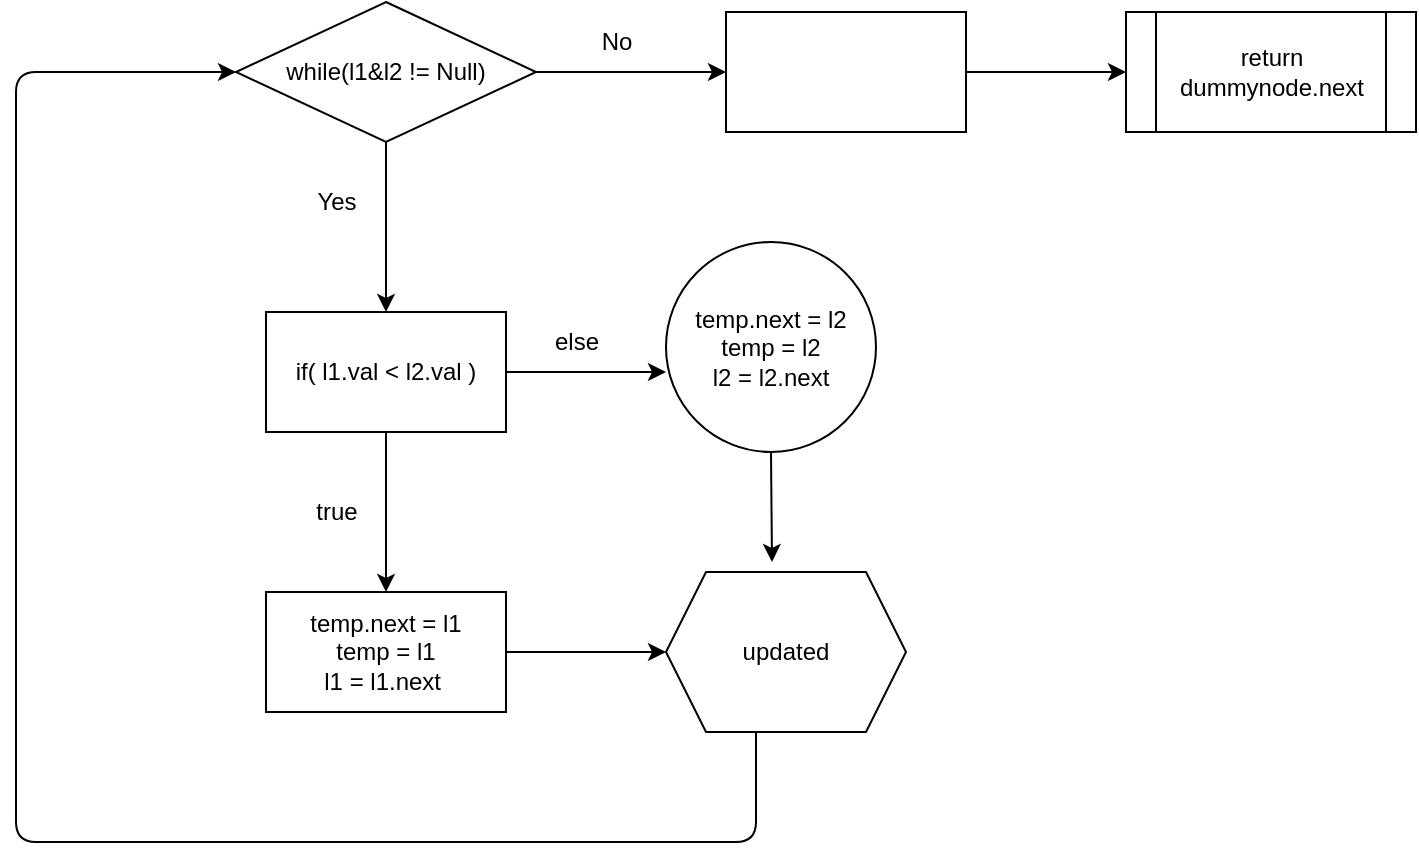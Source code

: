 <mxfile>
    <diagram id="2S_S5YxmfJljePk9Si14" name="Page-1">
        <mxGraphModel dx="526" dy="427" grid="1" gridSize="10" guides="1" tooltips="1" connect="1" arrows="1" fold="1" page="1" pageScale="1" pageWidth="850" pageHeight="1100" math="0" shadow="0">
            <root>
                <mxCell id="0"/>
                <mxCell id="1" parent="0"/>
                <mxCell id="4" value="" style="edgeStyle=none;html=1;" edge="1" parent="1" source="2" target="3">
                    <mxGeometry relative="1" as="geometry"/>
                </mxCell>
                <mxCell id="6" value="" style="edgeStyle=none;html=1;" edge="1" parent="1" source="2" target="5">
                    <mxGeometry relative="1" as="geometry"/>
                </mxCell>
                <mxCell id="2" value="while(l1&amp;amp;l2 != Null)" style="rhombus;whiteSpace=wrap;html=1;" vertex="1" parent="1">
                    <mxGeometry x="210" y="80" width="150" height="70" as="geometry"/>
                </mxCell>
                <mxCell id="10" value="" style="edgeStyle=none;html=1;" edge="1" parent="1" source="3">
                    <mxGeometry relative="1" as="geometry">
                        <mxPoint x="425" y="265" as="targetPoint"/>
                    </mxGeometry>
                </mxCell>
                <mxCell id="16" value="" style="edgeStyle=none;html=1;" edge="1" parent="1" source="3" target="15">
                    <mxGeometry relative="1" as="geometry"/>
                </mxCell>
                <mxCell id="3" value="if( l1.val &amp;lt; l2.val )" style="whiteSpace=wrap;html=1;" vertex="1" parent="1">
                    <mxGeometry x="225" y="235" width="120" height="60" as="geometry"/>
                </mxCell>
                <mxCell id="23" value="" style="edgeStyle=none;html=1;" edge="1" parent="1" source="5" target="22">
                    <mxGeometry relative="1" as="geometry"/>
                </mxCell>
                <mxCell id="5" value="" style="whiteSpace=wrap;html=1;" vertex="1" parent="1">
                    <mxGeometry x="455" y="85" width="120" height="60" as="geometry"/>
                </mxCell>
                <mxCell id="7" value="Yes" style="text;html=1;align=center;verticalAlign=middle;resizable=0;points=[];autosize=1;strokeColor=none;fillColor=none;" vertex="1" parent="1">
                    <mxGeometry x="240" y="165" width="40" height="30" as="geometry"/>
                </mxCell>
                <mxCell id="8" value="No" style="text;html=1;align=center;verticalAlign=middle;resizable=0;points=[];autosize=1;strokeColor=none;fillColor=none;" vertex="1" parent="1">
                    <mxGeometry x="380" y="85" width="40" height="30" as="geometry"/>
                </mxCell>
                <mxCell id="20" style="edgeStyle=none;html=1;exitX=0.5;exitY=1;exitDx=0;exitDy=0;" edge="1" parent="1" source="11">
                    <mxGeometry relative="1" as="geometry">
                        <mxPoint x="478" y="360" as="targetPoint"/>
                    </mxGeometry>
                </mxCell>
                <mxCell id="11" value="temp.next = l2&lt;br&gt;temp = l2&lt;br&gt;l2 = l2.next" style="ellipse;whiteSpace=wrap;html=1;" vertex="1" parent="1">
                    <mxGeometry x="425" y="200" width="105" height="105" as="geometry"/>
                </mxCell>
                <mxCell id="19" value="" style="edgeStyle=none;html=1;" edge="1" parent="1" source="15" target="18">
                    <mxGeometry relative="1" as="geometry"/>
                </mxCell>
                <mxCell id="15" value="temp.next = l1&lt;br&gt;temp = l1&lt;br&gt;l1 = l1.next&amp;nbsp;" style="whiteSpace=wrap;html=1;" vertex="1" parent="1">
                    <mxGeometry x="225" y="375" width="120" height="60" as="geometry"/>
                </mxCell>
                <mxCell id="17" value="else" style="text;html=1;align=center;verticalAlign=middle;resizable=0;points=[];autosize=1;strokeColor=none;fillColor=none;" vertex="1" parent="1">
                    <mxGeometry x="355" y="235" width="50" height="30" as="geometry"/>
                </mxCell>
                <mxCell id="21" style="edgeStyle=none;html=1;exitX=0.375;exitY=1;exitDx=0;exitDy=0;entryX=0;entryY=0.5;entryDx=0;entryDy=0;" edge="1" parent="1" source="18" target="2">
                    <mxGeometry relative="1" as="geometry">
                        <mxPoint x="100" y="110" as="targetPoint"/>
                        <Array as="points">
                            <mxPoint x="470" y="500"/>
                            <mxPoint x="100" y="500"/>
                            <mxPoint x="100" y="300"/>
                            <mxPoint x="100" y="115"/>
                        </Array>
                    </mxGeometry>
                </mxCell>
                <mxCell id="18" value="updated" style="shape=hexagon;perimeter=hexagonPerimeter2;whiteSpace=wrap;html=1;fixedSize=1;" vertex="1" parent="1">
                    <mxGeometry x="425" y="365" width="120" height="80" as="geometry"/>
                </mxCell>
                <mxCell id="22" value="return dummynode.next" style="shape=process;whiteSpace=wrap;html=1;backgroundOutline=1;" vertex="1" parent="1">
                    <mxGeometry x="655" y="85" width="145" height="60" as="geometry"/>
                </mxCell>
                <mxCell id="24" value="true" style="text;html=1;align=center;verticalAlign=middle;resizable=0;points=[];autosize=1;strokeColor=none;fillColor=none;" vertex="1" parent="1">
                    <mxGeometry x="240" y="320" width="40" height="30" as="geometry"/>
                </mxCell>
            </root>
        </mxGraphModel>
    </diagram>
</mxfile>
